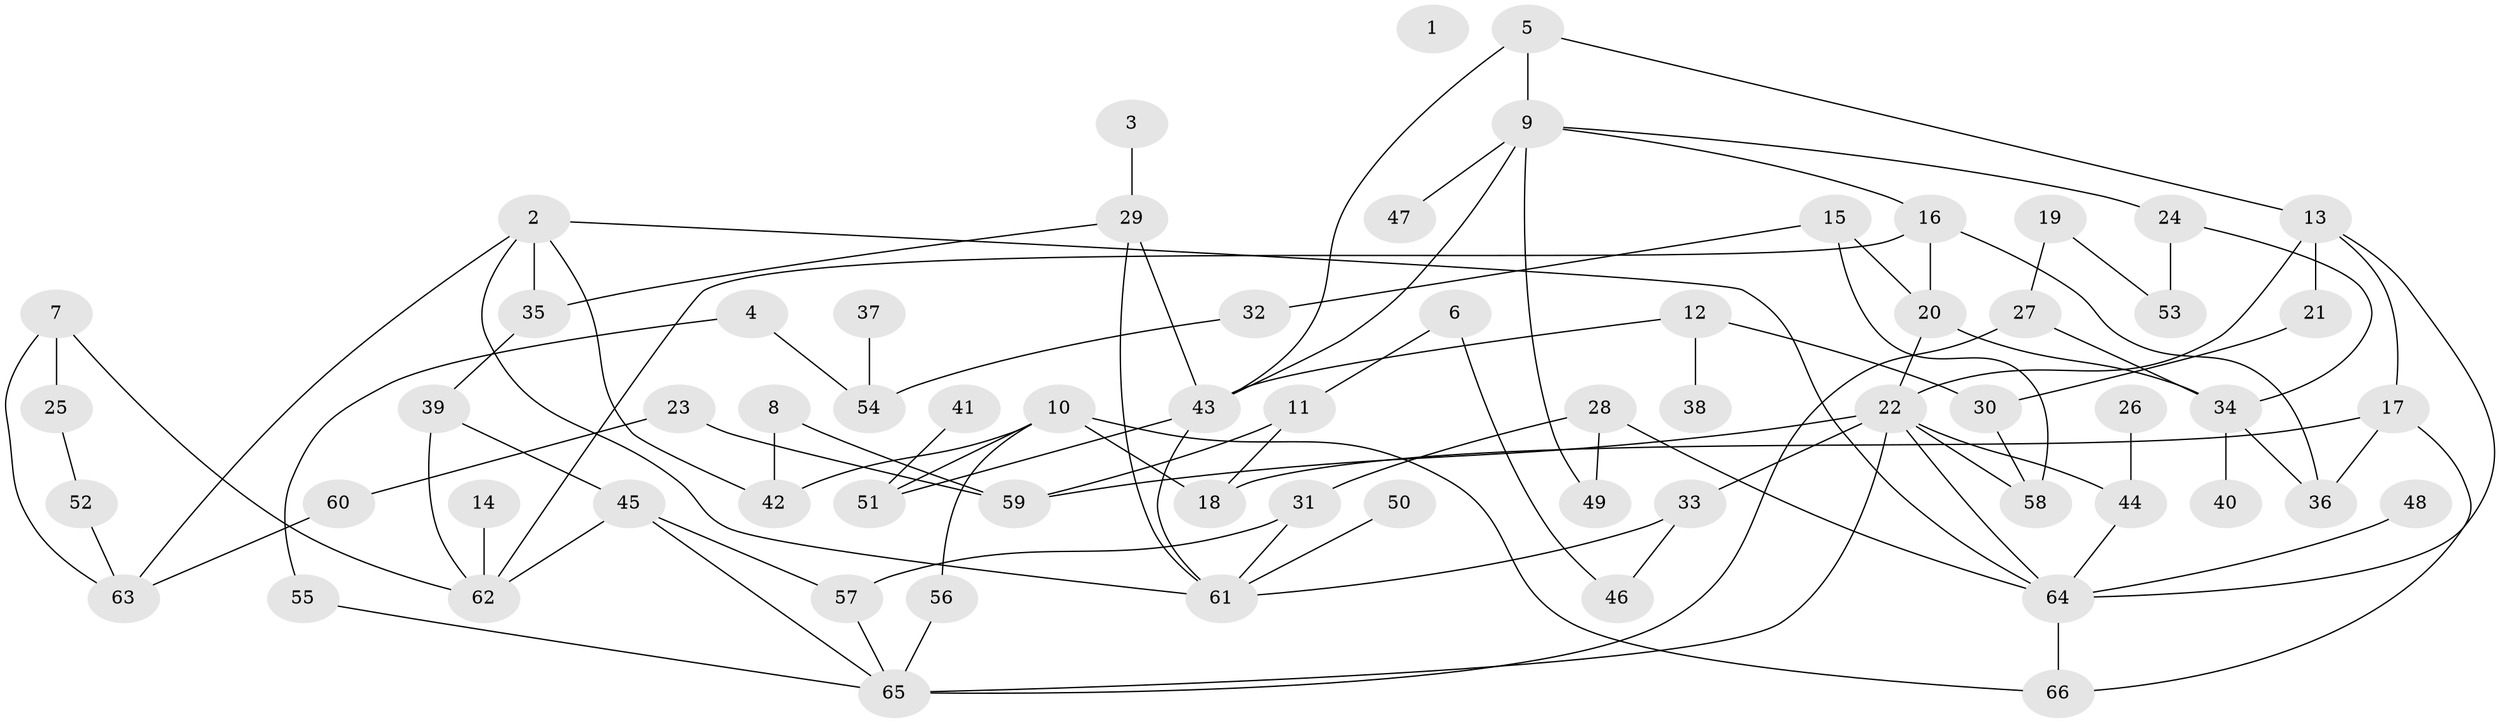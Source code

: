 // Generated by graph-tools (version 1.1) at 2025/33/03/09/25 02:33:27]
// undirected, 66 vertices, 99 edges
graph export_dot {
graph [start="1"]
  node [color=gray90,style=filled];
  1;
  2;
  3;
  4;
  5;
  6;
  7;
  8;
  9;
  10;
  11;
  12;
  13;
  14;
  15;
  16;
  17;
  18;
  19;
  20;
  21;
  22;
  23;
  24;
  25;
  26;
  27;
  28;
  29;
  30;
  31;
  32;
  33;
  34;
  35;
  36;
  37;
  38;
  39;
  40;
  41;
  42;
  43;
  44;
  45;
  46;
  47;
  48;
  49;
  50;
  51;
  52;
  53;
  54;
  55;
  56;
  57;
  58;
  59;
  60;
  61;
  62;
  63;
  64;
  65;
  66;
  2 -- 35;
  2 -- 42;
  2 -- 61;
  2 -- 63;
  2 -- 64;
  3 -- 29;
  4 -- 54;
  4 -- 55;
  5 -- 9;
  5 -- 13;
  5 -- 43;
  6 -- 11;
  6 -- 46;
  7 -- 25;
  7 -- 62;
  7 -- 63;
  8 -- 42;
  8 -- 59;
  9 -- 16;
  9 -- 24;
  9 -- 43;
  9 -- 47;
  9 -- 49;
  10 -- 18;
  10 -- 42;
  10 -- 51;
  10 -- 56;
  10 -- 66;
  11 -- 18;
  11 -- 59;
  12 -- 30;
  12 -- 38;
  12 -- 43;
  13 -- 17;
  13 -- 21;
  13 -- 22;
  13 -- 64;
  14 -- 62;
  15 -- 20;
  15 -- 32;
  15 -- 58;
  16 -- 20;
  16 -- 36;
  16 -- 62;
  17 -- 18;
  17 -- 36;
  17 -- 66;
  19 -- 27;
  19 -- 53;
  20 -- 22;
  20 -- 34;
  21 -- 30;
  22 -- 33;
  22 -- 44;
  22 -- 58;
  22 -- 59;
  22 -- 64;
  22 -- 65;
  23 -- 59;
  23 -- 60;
  24 -- 34;
  24 -- 53;
  25 -- 52;
  26 -- 44;
  27 -- 34;
  27 -- 65;
  28 -- 31;
  28 -- 49;
  28 -- 64;
  29 -- 35;
  29 -- 43;
  29 -- 61;
  30 -- 58;
  31 -- 57;
  31 -- 61;
  32 -- 54;
  33 -- 46;
  33 -- 61;
  34 -- 36;
  34 -- 40;
  35 -- 39;
  37 -- 54;
  39 -- 45;
  39 -- 62;
  41 -- 51;
  43 -- 51;
  43 -- 61;
  44 -- 64;
  45 -- 57;
  45 -- 62;
  45 -- 65;
  48 -- 64;
  50 -- 61;
  52 -- 63;
  55 -- 65;
  56 -- 65;
  57 -- 65;
  60 -- 63;
  64 -- 66;
}
